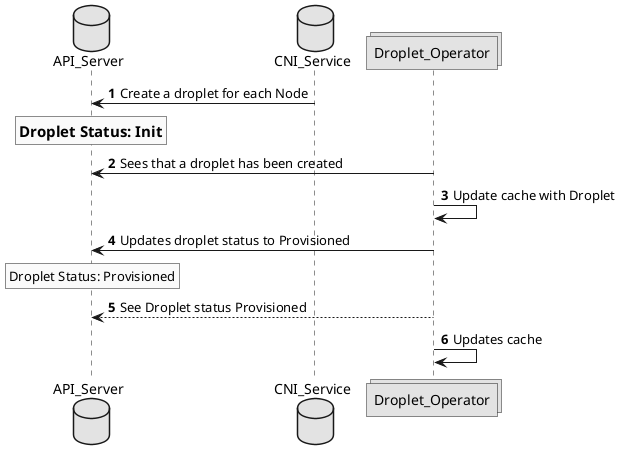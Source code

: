 @startuml

' SPDX-License-Identifier: MIT
' Copyright (c) 2020 The Authors.

' Authors: Sherif Abdelwahab <@zasherif>
'          Phu Tran          <@phudtran>

' Permission is hereby granted, free of charge, to any person obtaining a copy
' of this software and associated documentation files (the "Software"), to deal
' in the Software without restriction, including without limitation the rights
' to use, copy, modify, merge, publish, distribute, sublicense, and/or sell
' copies of the Software, and to permit persons to whom the Software is
' furnished to do so, subject to the following conditions:The above copyright
' notice and this permission notice shall be included in all copies or
' substantial portions of the Software.THE SOFTWARE IS PROVIDED "AS IS",
' WITHOUT WARRANTY OF ANY KIND, EXPRESS OR IMPLIED, INCLUDING BUT NOT LIMITED
' TO THE WARRANTIES OF MERCHANTABILITY, FITNESS FOR A PARTICULAR PURPOSE AND
' NONINFRINGEMENT. IN NO EVENT SHALL THE AUTHORS OR COPYRIGHT HOLDERS BE LIABLE
' FOR ANY CLAIM, DAMAGES OR OTHER LIABILITY, WHETHER IN AN ACTION OF CONTRACT,
' TORT OR OTHERWISE, ARISING FROM, OUT OF OR IN CONNECTION WITH THE SOFTWARE OR
' THE USE OR OTHER DEALINGS IN THE SOFTWARE.

skinparam monochrome true
autonumber

database API_Server
database CNI_Service
collections Droplet_Operator

CNI_Service -> API_Server: Create a droplet for each Node
rnote over API_Server: ==Droplet Status: Init
Droplet_Operator -> API_Server: Sees that a droplet has been created
Droplet_Operator -> Droplet_Operator: Update cache with Droplet
Droplet_Operator -> API_Server: Updates droplet status to Provisioned
rnote over API_Server: Droplet Status: Provisioned
Droplet_Operator --> API_Server: See Droplet status Provisioned
Droplet_Operator -> Droplet_Operator: Updates cache

@enduml
